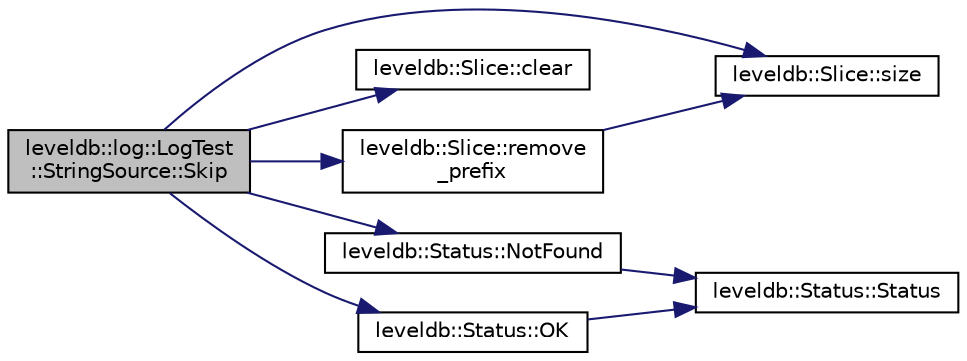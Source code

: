 digraph "leveldb::log::LogTest::StringSource::Skip"
{
  edge [fontname="Helvetica",fontsize="10",labelfontname="Helvetica",labelfontsize="10"];
  node [fontname="Helvetica",fontsize="10",shape=record];
  rankdir="LR";
  Node1 [label="leveldb::log::LogTest\l::StringSource::Skip",height=0.2,width=0.4,color="black", fillcolor="grey75", style="filled" fontcolor="black"];
  Node1 -> Node2 [color="midnightblue",fontsize="10",style="solid",fontname="Helvetica"];
  Node2 [label="leveldb::Slice::size",height=0.2,width=0.4,color="black", fillcolor="white", style="filled",URL="$classleveldb_1_1_slice.html#a947d3173f04f8a30553e89046daf91d5"];
  Node1 -> Node3 [color="midnightblue",fontsize="10",style="solid",fontname="Helvetica"];
  Node3 [label="leveldb::Slice::clear",height=0.2,width=0.4,color="black", fillcolor="white", style="filled",URL="$classleveldb_1_1_slice.html#ab9b6e340e8a483a5cf713f6be17709e3"];
  Node1 -> Node4 [color="midnightblue",fontsize="10",style="solid",fontname="Helvetica"];
  Node4 [label="leveldb::Status::NotFound",height=0.2,width=0.4,color="black", fillcolor="white", style="filled",URL="$classleveldb_1_1_status.html#a9e5beb5b2e758f041e0c012426e7b1b8"];
  Node4 -> Node5 [color="midnightblue",fontsize="10",style="solid",fontname="Helvetica"];
  Node5 [label="leveldb::Status::Status",height=0.2,width=0.4,color="black", fillcolor="white", style="filled",URL="$classleveldb_1_1_status.html#a941ec793179e81df3032a612cfe5039f"];
  Node1 -> Node6 [color="midnightblue",fontsize="10",style="solid",fontname="Helvetica"];
  Node6 [label="leveldb::Slice::remove\l_prefix",height=0.2,width=0.4,color="black", fillcolor="white", style="filled",URL="$classleveldb_1_1_slice.html#a1be5b22958a115ebecb2b017aad2b3f6"];
  Node6 -> Node2 [color="midnightblue",fontsize="10",style="solid",fontname="Helvetica"];
  Node1 -> Node7 [color="midnightblue",fontsize="10",style="solid",fontname="Helvetica"];
  Node7 [label="leveldb::Status::OK",height=0.2,width=0.4,color="black", fillcolor="white", style="filled",URL="$classleveldb_1_1_status.html#a8e3720d233281c874a53c17e081f51b3"];
  Node7 -> Node5 [color="midnightblue",fontsize="10",style="solid",fontname="Helvetica"];
}

